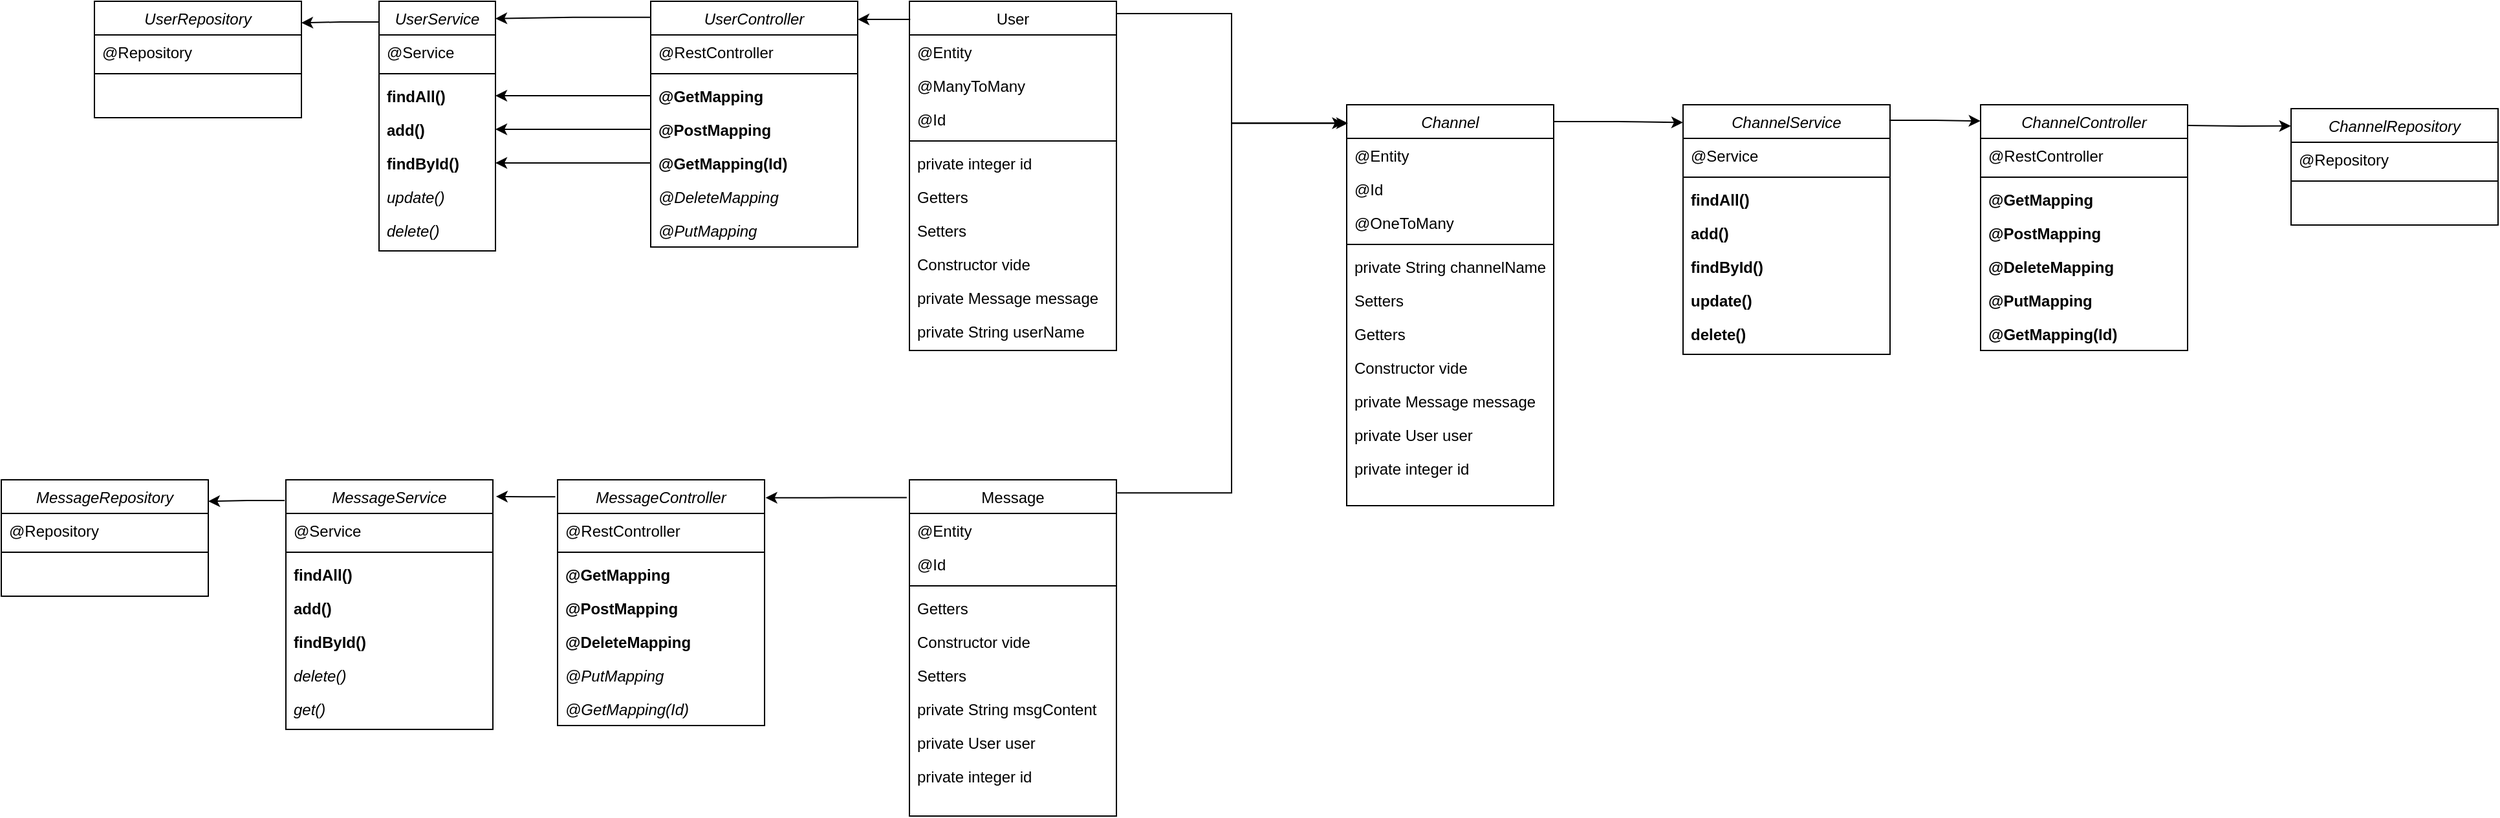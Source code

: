 <mxfile version="22.1.2" type="device">
  <diagram id="C5RBs43oDa-KdzZeNtuy" name="Page-1">
    <mxGraphModel dx="5164" dy="2035" grid="1" gridSize="10" guides="1" tooltips="1" connect="1" arrows="1" fold="1" page="1" pageScale="1" pageWidth="827" pageHeight="1169" math="0" shadow="0">
      <root>
        <mxCell id="WIyWlLk6GJQsqaUBKTNV-0" />
        <mxCell id="WIyWlLk6GJQsqaUBKTNV-1" parent="WIyWlLk6GJQsqaUBKTNV-0" />
        <mxCell id="haNBfF1kKhAeIM_IeHEa-41" value="ChannelRepository" style="swimlane;fontStyle=2;align=center;verticalAlign=top;childLayout=stackLayout;horizontal=1;startSize=26;horizontalStack=0;resizeParent=1;resizeLast=0;collapsible=1;marginBottom=0;rounded=0;shadow=0;strokeWidth=1;" vertex="1" parent="WIyWlLk6GJQsqaUBKTNV-1">
          <mxGeometry x="890" y="383" width="160" height="90" as="geometry">
            <mxRectangle x="230" y="140" width="160" height="26" as="alternateBounds" />
          </mxGeometry>
        </mxCell>
        <mxCell id="haNBfF1kKhAeIM_IeHEa-42" value="@Repository" style="text;align=left;verticalAlign=top;spacingLeft=4;spacingRight=4;overflow=hidden;rotatable=0;points=[[0,0.5],[1,0.5]];portConstraint=eastwest;" vertex="1" parent="haNBfF1kKhAeIM_IeHEa-41">
          <mxGeometry y="26" width="160" height="26" as="geometry" />
        </mxCell>
        <mxCell id="haNBfF1kKhAeIM_IeHEa-43" value="" style="line;html=1;strokeWidth=1;align=left;verticalAlign=middle;spacingTop=-1;spacingLeft=3;spacingRight=3;rotatable=0;labelPosition=right;points=[];portConstraint=eastwest;" vertex="1" parent="haNBfF1kKhAeIM_IeHEa-41">
          <mxGeometry y="52" width="160" height="8" as="geometry" />
        </mxCell>
        <mxCell id="haNBfF1kKhAeIM_IeHEa-44" value="Channel" style="swimlane;fontStyle=2;align=center;verticalAlign=top;childLayout=stackLayout;horizontal=1;startSize=26;horizontalStack=0;resizeParent=1;resizeLast=0;collapsible=1;marginBottom=0;rounded=0;shadow=0;strokeWidth=1;" vertex="1" parent="WIyWlLk6GJQsqaUBKTNV-1">
          <mxGeometry x="160" y="380" width="160" height="310" as="geometry">
            <mxRectangle x="230" y="140" width="160" height="26" as="alternateBounds" />
          </mxGeometry>
        </mxCell>
        <mxCell id="haNBfF1kKhAeIM_IeHEa-45" value="@Entity" style="text;align=left;verticalAlign=top;spacingLeft=4;spacingRight=4;overflow=hidden;rotatable=0;points=[[0,0.5],[1,0.5]];portConstraint=eastwest;" vertex="1" parent="haNBfF1kKhAeIM_IeHEa-44">
          <mxGeometry y="26" width="160" height="26" as="geometry" />
        </mxCell>
        <mxCell id="haNBfF1kKhAeIM_IeHEa-46" value="@Id" style="text;align=left;verticalAlign=top;spacingLeft=4;spacingRight=4;overflow=hidden;rotatable=0;points=[[0,0.5],[1,0.5]];portConstraint=eastwest;rounded=0;shadow=0;html=0;" vertex="1" parent="haNBfF1kKhAeIM_IeHEa-44">
          <mxGeometry y="52" width="160" height="26" as="geometry" />
        </mxCell>
        <mxCell id="haNBfF1kKhAeIM_IeHEa-47" value="@OneToMany" style="text;align=left;verticalAlign=top;spacingLeft=4;spacingRight=4;overflow=hidden;rotatable=0;points=[[0,0.5],[1,0.5]];portConstraint=eastwest;rounded=0;shadow=0;html=0;" vertex="1" parent="haNBfF1kKhAeIM_IeHEa-44">
          <mxGeometry y="78" width="160" height="26" as="geometry" />
        </mxCell>
        <mxCell id="haNBfF1kKhAeIM_IeHEa-48" value="" style="line;html=1;strokeWidth=1;align=left;verticalAlign=middle;spacingTop=-1;spacingLeft=3;spacingRight=3;rotatable=0;labelPosition=right;points=[];portConstraint=eastwest;" vertex="1" parent="haNBfF1kKhAeIM_IeHEa-44">
          <mxGeometry y="104" width="160" height="8" as="geometry" />
        </mxCell>
        <mxCell id="haNBfF1kKhAeIM_IeHEa-49" value="private String channelName" style="text;align=left;verticalAlign=top;spacingLeft=4;spacingRight=4;overflow=hidden;rotatable=0;points=[[0,0.5],[1,0.5]];portConstraint=eastwest;rounded=0;shadow=0;html=0;" vertex="1" parent="haNBfF1kKhAeIM_IeHEa-44">
          <mxGeometry y="112" width="160" height="26" as="geometry" />
        </mxCell>
        <mxCell id="haNBfF1kKhAeIM_IeHEa-50" value="Setters" style="text;align=left;verticalAlign=top;spacingLeft=4;spacingRight=4;overflow=hidden;rotatable=0;points=[[0,0.5],[1,0.5]];portConstraint=eastwest;rounded=0;shadow=0;html=0;" vertex="1" parent="haNBfF1kKhAeIM_IeHEa-44">
          <mxGeometry y="138" width="160" height="26" as="geometry" />
        </mxCell>
        <mxCell id="haNBfF1kKhAeIM_IeHEa-51" value="Getters" style="text;align=left;verticalAlign=top;spacingLeft=4;spacingRight=4;overflow=hidden;rotatable=0;points=[[0,0.5],[1,0.5]];portConstraint=eastwest;rounded=0;shadow=0;html=0;" vertex="1" parent="haNBfF1kKhAeIM_IeHEa-44">
          <mxGeometry y="164" width="160" height="26" as="geometry" />
        </mxCell>
        <mxCell id="haNBfF1kKhAeIM_IeHEa-52" value="Constructor vide" style="text;align=left;verticalAlign=top;spacingLeft=4;spacingRight=4;overflow=hidden;rotatable=0;points=[[0,0.5],[1,0.5]];portConstraint=eastwest;rounded=0;shadow=0;html=0;" vertex="1" parent="haNBfF1kKhAeIM_IeHEa-44">
          <mxGeometry y="190" width="160" height="26" as="geometry" />
        </mxCell>
        <mxCell id="haNBfF1kKhAeIM_IeHEa-53" value="private Message message" style="text;align=left;verticalAlign=top;spacingLeft=4;spacingRight=4;overflow=hidden;rotatable=0;points=[[0,0.5],[1,0.5]];portConstraint=eastwest;rounded=0;shadow=0;html=0;" vertex="1" parent="haNBfF1kKhAeIM_IeHEa-44">
          <mxGeometry y="216" width="160" height="26" as="geometry" />
        </mxCell>
        <mxCell id="haNBfF1kKhAeIM_IeHEa-54" value="private User user" style="text;align=left;verticalAlign=top;spacingLeft=4;spacingRight=4;overflow=hidden;rotatable=0;points=[[0,0.5],[1,0.5]];portConstraint=eastwest;rounded=0;shadow=0;html=0;" vertex="1" parent="haNBfF1kKhAeIM_IeHEa-44">
          <mxGeometry y="242" width="160" height="26" as="geometry" />
        </mxCell>
        <mxCell id="haNBfF1kKhAeIM_IeHEa-55" value="private integer id" style="text;align=left;verticalAlign=top;spacingLeft=4;spacingRight=4;overflow=hidden;rotatable=0;points=[[0,0.5],[1,0.5]];portConstraint=eastwest;rounded=0;shadow=0;html=0;" vertex="1" parent="haNBfF1kKhAeIM_IeHEa-44">
          <mxGeometry y="268" width="160" height="26" as="geometry" />
        </mxCell>
        <mxCell id="haNBfF1kKhAeIM_IeHEa-56" value="User" style="swimlane;fontStyle=0;align=center;verticalAlign=top;childLayout=stackLayout;horizontal=1;startSize=26;horizontalStack=0;resizeParent=1;resizeLast=0;collapsible=1;marginBottom=0;rounded=0;shadow=0;strokeWidth=1;" vertex="1" parent="WIyWlLk6GJQsqaUBKTNV-1">
          <mxGeometry x="-178" y="300" width="160" height="270" as="geometry">
            <mxRectangle x="130" y="380" width="160" height="26" as="alternateBounds" />
          </mxGeometry>
        </mxCell>
        <mxCell id="haNBfF1kKhAeIM_IeHEa-57" value="@Entity" style="text;align=left;verticalAlign=top;spacingLeft=4;spacingRight=4;overflow=hidden;rotatable=0;points=[[0,0.5],[1,0.5]];portConstraint=eastwest;" vertex="1" parent="haNBfF1kKhAeIM_IeHEa-56">
          <mxGeometry y="26" width="160" height="26" as="geometry" />
        </mxCell>
        <mxCell id="haNBfF1kKhAeIM_IeHEa-58" value="@ManyToMany" style="text;align=left;verticalAlign=top;spacingLeft=4;spacingRight=4;overflow=hidden;rotatable=0;points=[[0,0.5],[1,0.5]];portConstraint=eastwest;rounded=0;shadow=0;html=0;" vertex="1" parent="haNBfF1kKhAeIM_IeHEa-56">
          <mxGeometry y="52" width="160" height="26" as="geometry" />
        </mxCell>
        <mxCell id="haNBfF1kKhAeIM_IeHEa-59" value="@Id" style="text;align=left;verticalAlign=top;spacingLeft=4;spacingRight=4;overflow=hidden;rotatable=0;points=[[0,0.5],[1,0.5]];portConstraint=eastwest;rounded=0;shadow=0;html=0;" vertex="1" parent="haNBfF1kKhAeIM_IeHEa-56">
          <mxGeometry y="78" width="160" height="26" as="geometry" />
        </mxCell>
        <mxCell id="haNBfF1kKhAeIM_IeHEa-60" value="" style="line;html=1;strokeWidth=1;align=left;verticalAlign=middle;spacingTop=-1;spacingLeft=3;spacingRight=3;rotatable=0;labelPosition=right;points=[];portConstraint=eastwest;" vertex="1" parent="haNBfF1kKhAeIM_IeHEa-56">
          <mxGeometry y="104" width="160" height="8" as="geometry" />
        </mxCell>
        <mxCell id="haNBfF1kKhAeIM_IeHEa-61" value="private integer id" style="text;align=left;verticalAlign=top;spacingLeft=4;spacingRight=4;overflow=hidden;rotatable=0;points=[[0,0.5],[1,0.5]];portConstraint=eastwest;rounded=0;shadow=0;html=0;" vertex="1" parent="haNBfF1kKhAeIM_IeHEa-56">
          <mxGeometry y="112" width="160" height="26" as="geometry" />
        </mxCell>
        <mxCell id="haNBfF1kKhAeIM_IeHEa-62" value="Getters" style="text;align=left;verticalAlign=top;spacingLeft=4;spacingRight=4;overflow=hidden;rotatable=0;points=[[0,0.5],[1,0.5]];portConstraint=eastwest;rounded=0;shadow=0;html=0;" vertex="1" parent="haNBfF1kKhAeIM_IeHEa-56">
          <mxGeometry y="138" width="160" height="26" as="geometry" />
        </mxCell>
        <mxCell id="haNBfF1kKhAeIM_IeHEa-63" value="Setters" style="text;align=left;verticalAlign=top;spacingLeft=4;spacingRight=4;overflow=hidden;rotatable=0;points=[[0,0.5],[1,0.5]];portConstraint=eastwest;rounded=0;shadow=0;html=0;" vertex="1" parent="haNBfF1kKhAeIM_IeHEa-56">
          <mxGeometry y="164" width="160" height="26" as="geometry" />
        </mxCell>
        <mxCell id="haNBfF1kKhAeIM_IeHEa-64" value="Constructor vide" style="text;align=left;verticalAlign=top;spacingLeft=4;spacingRight=4;overflow=hidden;rotatable=0;points=[[0,0.5],[1,0.5]];portConstraint=eastwest;rounded=0;shadow=0;html=0;" vertex="1" parent="haNBfF1kKhAeIM_IeHEa-56">
          <mxGeometry y="190" width="160" height="26" as="geometry" />
        </mxCell>
        <mxCell id="haNBfF1kKhAeIM_IeHEa-65" value="private Message message" style="text;align=left;verticalAlign=top;spacingLeft=4;spacingRight=4;overflow=hidden;rotatable=0;points=[[0,0.5],[1,0.5]];portConstraint=eastwest;rounded=0;shadow=0;html=0;" vertex="1" parent="haNBfF1kKhAeIM_IeHEa-56">
          <mxGeometry y="216" width="160" height="26" as="geometry" />
        </mxCell>
        <mxCell id="haNBfF1kKhAeIM_IeHEa-66" value="private String userName" style="text;align=left;verticalAlign=top;spacingLeft=4;spacingRight=4;overflow=hidden;rotatable=0;points=[[0,0.5],[1,0.5]];portConstraint=eastwest;rounded=0;shadow=0;html=0;" vertex="1" parent="haNBfF1kKhAeIM_IeHEa-56">
          <mxGeometry y="242" width="160" height="26" as="geometry" />
        </mxCell>
        <mxCell id="haNBfF1kKhAeIM_IeHEa-67" value="Message" style="swimlane;fontStyle=0;align=center;verticalAlign=top;childLayout=stackLayout;horizontal=1;startSize=26;horizontalStack=0;resizeParent=1;resizeLast=0;collapsible=1;marginBottom=0;rounded=0;shadow=0;strokeWidth=1;" vertex="1" parent="WIyWlLk6GJQsqaUBKTNV-1">
          <mxGeometry x="-178" y="670" width="160" height="260" as="geometry">
            <mxRectangle x="340" y="380" width="170" height="26" as="alternateBounds" />
          </mxGeometry>
        </mxCell>
        <mxCell id="haNBfF1kKhAeIM_IeHEa-68" value="@Entity" style="text;align=left;verticalAlign=top;spacingLeft=4;spacingRight=4;overflow=hidden;rotatable=0;points=[[0,0.5],[1,0.5]];portConstraint=eastwest;" vertex="1" parent="haNBfF1kKhAeIM_IeHEa-67">
          <mxGeometry y="26" width="160" height="26" as="geometry" />
        </mxCell>
        <mxCell id="haNBfF1kKhAeIM_IeHEa-69" value="@Id" style="text;align=left;verticalAlign=top;spacingLeft=4;spacingRight=4;overflow=hidden;rotatable=0;points=[[0,0.5],[1,0.5]];portConstraint=eastwest;rounded=0;shadow=0;html=0;" vertex="1" parent="haNBfF1kKhAeIM_IeHEa-67">
          <mxGeometry y="52" width="160" height="26" as="geometry" />
        </mxCell>
        <mxCell id="haNBfF1kKhAeIM_IeHEa-70" value="" style="line;html=1;strokeWidth=1;align=left;verticalAlign=middle;spacingTop=-1;spacingLeft=3;spacingRight=3;rotatable=0;labelPosition=right;points=[];portConstraint=eastwest;" vertex="1" parent="haNBfF1kKhAeIM_IeHEa-67">
          <mxGeometry y="78" width="160" height="8" as="geometry" />
        </mxCell>
        <mxCell id="haNBfF1kKhAeIM_IeHEa-71" value="Getters" style="text;align=left;verticalAlign=top;spacingLeft=4;spacingRight=4;overflow=hidden;rotatable=0;points=[[0,0.5],[1,0.5]];portConstraint=eastwest;rounded=0;shadow=0;html=0;" vertex="1" parent="haNBfF1kKhAeIM_IeHEa-67">
          <mxGeometry y="86" width="160" height="26" as="geometry" />
        </mxCell>
        <mxCell id="haNBfF1kKhAeIM_IeHEa-72" value="Constructor vide" style="text;align=left;verticalAlign=top;spacingLeft=4;spacingRight=4;overflow=hidden;rotatable=0;points=[[0,0.5],[1,0.5]];portConstraint=eastwest;rounded=0;shadow=0;html=0;" vertex="1" parent="haNBfF1kKhAeIM_IeHEa-67">
          <mxGeometry y="112" width="160" height="26" as="geometry" />
        </mxCell>
        <mxCell id="haNBfF1kKhAeIM_IeHEa-73" value="Setters" style="text;align=left;verticalAlign=top;spacingLeft=4;spacingRight=4;overflow=hidden;rotatable=0;points=[[0,0.5],[1,0.5]];portConstraint=eastwest;rounded=0;shadow=0;html=0;" vertex="1" parent="haNBfF1kKhAeIM_IeHEa-67">
          <mxGeometry y="138" width="160" height="26" as="geometry" />
        </mxCell>
        <mxCell id="haNBfF1kKhAeIM_IeHEa-74" value="private String msgContent" style="text;align=left;verticalAlign=top;spacingLeft=4;spacingRight=4;overflow=hidden;rotatable=0;points=[[0,0.5],[1,0.5]];portConstraint=eastwest;rounded=0;shadow=0;html=0;" vertex="1" parent="haNBfF1kKhAeIM_IeHEa-67">
          <mxGeometry y="164" width="160" height="26" as="geometry" />
        </mxCell>
        <mxCell id="haNBfF1kKhAeIM_IeHEa-75" value="private User user" style="text;align=left;verticalAlign=top;spacingLeft=4;spacingRight=4;overflow=hidden;rotatable=0;points=[[0,0.5],[1,0.5]];portConstraint=eastwest;rounded=0;shadow=0;html=0;" vertex="1" parent="haNBfF1kKhAeIM_IeHEa-67">
          <mxGeometry y="190" width="160" height="26" as="geometry" />
        </mxCell>
        <mxCell id="haNBfF1kKhAeIM_IeHEa-76" value="private integer id" style="text;align=left;verticalAlign=top;spacingLeft=4;spacingRight=4;overflow=hidden;rotatable=0;points=[[0,0.5],[1,0.5]];portConstraint=eastwest;rounded=0;shadow=0;html=0;" vertex="1" parent="haNBfF1kKhAeIM_IeHEa-67">
          <mxGeometry y="216" width="160" height="26" as="geometry" />
        </mxCell>
        <mxCell id="haNBfF1kKhAeIM_IeHEa-77" value="ChannelService" style="swimlane;fontStyle=2;align=center;verticalAlign=top;childLayout=stackLayout;horizontal=1;startSize=26;horizontalStack=0;resizeParent=1;resizeLast=0;collapsible=1;marginBottom=0;rounded=0;shadow=0;strokeWidth=1;" vertex="1" parent="WIyWlLk6GJQsqaUBKTNV-1">
          <mxGeometry x="420" y="380" width="160" height="193" as="geometry">
            <mxRectangle x="230" y="140" width="160" height="26" as="alternateBounds" />
          </mxGeometry>
        </mxCell>
        <mxCell id="haNBfF1kKhAeIM_IeHEa-78" value="@Service" style="text;align=left;verticalAlign=top;spacingLeft=4;spacingRight=4;overflow=hidden;rotatable=0;points=[[0,0.5],[1,0.5]];portConstraint=eastwest;" vertex="1" parent="haNBfF1kKhAeIM_IeHEa-77">
          <mxGeometry y="26" width="160" height="26" as="geometry" />
        </mxCell>
        <mxCell id="haNBfF1kKhAeIM_IeHEa-79" value="" style="line;html=1;strokeWidth=1;align=left;verticalAlign=middle;spacingTop=-1;spacingLeft=3;spacingRight=3;rotatable=0;labelPosition=right;points=[];portConstraint=eastwest;" vertex="1" parent="haNBfF1kKhAeIM_IeHEa-77">
          <mxGeometry y="52" width="160" height="8" as="geometry" />
        </mxCell>
        <mxCell id="haNBfF1kKhAeIM_IeHEa-80" value="findAll()" style="text;align=left;verticalAlign=top;spacingLeft=4;spacingRight=4;overflow=hidden;rotatable=0;points=[[0,0.5],[1,0.5]];portConstraint=eastwest;fontStyle=1" vertex="1" parent="haNBfF1kKhAeIM_IeHEa-77">
          <mxGeometry y="60" width="160" height="26" as="geometry" />
        </mxCell>
        <mxCell id="haNBfF1kKhAeIM_IeHEa-81" value="add()" style="text;align=left;verticalAlign=top;spacingLeft=4;spacingRight=4;overflow=hidden;rotatable=0;points=[[0,0.5],[1,0.5]];portConstraint=eastwest;fontStyle=1" vertex="1" parent="haNBfF1kKhAeIM_IeHEa-77">
          <mxGeometry y="86" width="160" height="26" as="geometry" />
        </mxCell>
        <mxCell id="haNBfF1kKhAeIM_IeHEa-82" value="findById()" style="text;align=left;verticalAlign=top;spacingLeft=4;spacingRight=4;overflow=hidden;rotatable=0;points=[[0,0.5],[1,0.5]];portConstraint=eastwest;fontStyle=1" vertex="1" parent="haNBfF1kKhAeIM_IeHEa-77">
          <mxGeometry y="112" width="160" height="26" as="geometry" />
        </mxCell>
        <mxCell id="haNBfF1kKhAeIM_IeHEa-83" value="update()" style="text;align=left;verticalAlign=top;spacingLeft=4;spacingRight=4;overflow=hidden;rotatable=0;points=[[0,0.5],[1,0.5]];portConstraint=eastwest;fontStyle=1" vertex="1" parent="haNBfF1kKhAeIM_IeHEa-77">
          <mxGeometry y="138" width="160" height="26" as="geometry" />
        </mxCell>
        <mxCell id="haNBfF1kKhAeIM_IeHEa-84" value="delete()" style="text;align=left;verticalAlign=top;spacingLeft=4;spacingRight=4;overflow=hidden;rotatable=0;points=[[0,0.5],[1,0.5]];portConstraint=eastwest;fontStyle=1" vertex="1" parent="haNBfF1kKhAeIM_IeHEa-77">
          <mxGeometry y="164" width="160" height="26" as="geometry" />
        </mxCell>
        <mxCell id="haNBfF1kKhAeIM_IeHEa-85" value="ChannelController" style="swimlane;fontStyle=2;align=center;verticalAlign=top;childLayout=stackLayout;horizontal=1;startSize=26;horizontalStack=0;resizeParent=1;resizeLast=0;collapsible=1;marginBottom=0;rounded=0;shadow=0;strokeWidth=1;" vertex="1" parent="WIyWlLk6GJQsqaUBKTNV-1">
          <mxGeometry x="650" y="380" width="160" height="190" as="geometry">
            <mxRectangle x="230" y="140" width="160" height="26" as="alternateBounds" />
          </mxGeometry>
        </mxCell>
        <mxCell id="haNBfF1kKhAeIM_IeHEa-86" value="@RestController" style="text;align=left;verticalAlign=top;spacingLeft=4;spacingRight=4;overflow=hidden;rotatable=0;points=[[0,0.5],[1,0.5]];portConstraint=eastwest;" vertex="1" parent="haNBfF1kKhAeIM_IeHEa-85">
          <mxGeometry y="26" width="160" height="26" as="geometry" />
        </mxCell>
        <mxCell id="haNBfF1kKhAeIM_IeHEa-87" value="" style="line;html=1;strokeWidth=1;align=left;verticalAlign=middle;spacingTop=-1;spacingLeft=3;spacingRight=3;rotatable=0;labelPosition=right;points=[];portConstraint=eastwest;" vertex="1" parent="haNBfF1kKhAeIM_IeHEa-85">
          <mxGeometry y="52" width="160" height="8" as="geometry" />
        </mxCell>
        <mxCell id="haNBfF1kKhAeIM_IeHEa-88" value="@GetMapping" style="text;align=left;verticalAlign=top;spacingLeft=4;spacingRight=4;overflow=hidden;rotatable=0;points=[[0,0.5],[1,0.5]];portConstraint=eastwest;fontStyle=1" vertex="1" parent="haNBfF1kKhAeIM_IeHEa-85">
          <mxGeometry y="60" width="160" height="26" as="geometry" />
        </mxCell>
        <mxCell id="haNBfF1kKhAeIM_IeHEa-89" value="@PostMapping" style="text;align=left;verticalAlign=top;spacingLeft=4;spacingRight=4;overflow=hidden;rotatable=0;points=[[0,0.5],[1,0.5]];portConstraint=eastwest;fontStyle=1" vertex="1" parent="haNBfF1kKhAeIM_IeHEa-85">
          <mxGeometry y="86" width="160" height="26" as="geometry" />
        </mxCell>
        <mxCell id="haNBfF1kKhAeIM_IeHEa-90" value="@DeleteMapping" style="text;align=left;verticalAlign=top;spacingLeft=4;spacingRight=4;overflow=hidden;rotatable=0;points=[[0,0.5],[1,0.5]];portConstraint=eastwest;fontStyle=1" vertex="1" parent="haNBfF1kKhAeIM_IeHEa-85">
          <mxGeometry y="112" width="160" height="26" as="geometry" />
        </mxCell>
        <mxCell id="haNBfF1kKhAeIM_IeHEa-91" value="@PutMapping" style="text;align=left;verticalAlign=top;spacingLeft=4;spacingRight=4;overflow=hidden;rotatable=0;points=[[0,0.5],[1,0.5]];portConstraint=eastwest;fontStyle=1" vertex="1" parent="haNBfF1kKhAeIM_IeHEa-85">
          <mxGeometry y="138" width="160" height="26" as="geometry" />
        </mxCell>
        <mxCell id="haNBfF1kKhAeIM_IeHEa-92" value="@GetMapping(Id)" style="text;align=left;verticalAlign=top;spacingLeft=4;spacingRight=4;overflow=hidden;rotatable=0;points=[[0,0.5],[1,0.5]];portConstraint=eastwest;fontStyle=1" vertex="1" parent="haNBfF1kKhAeIM_IeHEa-85">
          <mxGeometry y="164" width="160" height="26" as="geometry" />
        </mxCell>
        <mxCell id="haNBfF1kKhAeIM_IeHEa-93" style="edgeStyle=orthogonalEdgeStyle;rounded=0;orthogonalLoop=1;jettySize=auto;html=1;exitX=1.001;exitY=0.035;exitDx=0;exitDy=0;entryX=0.006;entryY=0.046;entryDx=0;entryDy=0;entryPerimeter=0;exitPerimeter=0;" edge="1" parent="WIyWlLk6GJQsqaUBKTNV-1" source="haNBfF1kKhAeIM_IeHEa-56" target="haNBfF1kKhAeIM_IeHEa-44">
          <mxGeometry relative="1" as="geometry" />
        </mxCell>
        <mxCell id="haNBfF1kKhAeIM_IeHEa-94" style="edgeStyle=orthogonalEdgeStyle;rounded=0;orthogonalLoop=1;jettySize=auto;html=1;exitX=1.004;exitY=0.039;exitDx=0;exitDy=0;entryX=-0.014;entryY=0.046;entryDx=0;entryDy=0;entryPerimeter=0;exitPerimeter=0;" edge="1" parent="WIyWlLk6GJQsqaUBKTNV-1" source="haNBfF1kKhAeIM_IeHEa-67" target="haNBfF1kKhAeIM_IeHEa-44">
          <mxGeometry relative="1" as="geometry" />
        </mxCell>
        <mxCell id="haNBfF1kKhAeIM_IeHEa-95" style="edgeStyle=orthogonalEdgeStyle;rounded=0;orthogonalLoop=1;jettySize=auto;html=1;exitX=0.997;exitY=0.042;exitDx=0;exitDy=0;entryX=0;entryY=0.071;entryDx=0;entryDy=0;entryPerimeter=0;exitPerimeter=0;" edge="1" parent="WIyWlLk6GJQsqaUBKTNV-1" source="haNBfF1kKhAeIM_IeHEa-44" target="haNBfF1kKhAeIM_IeHEa-77">
          <mxGeometry relative="1" as="geometry" />
        </mxCell>
        <mxCell id="haNBfF1kKhAeIM_IeHEa-96" style="edgeStyle=orthogonalEdgeStyle;rounded=0;orthogonalLoop=1;jettySize=auto;html=1;exitX=0.996;exitY=0.062;exitDx=0;exitDy=0;entryX=-0.001;entryY=0.066;entryDx=0;entryDy=0;entryPerimeter=0;exitPerimeter=0;" edge="1" parent="WIyWlLk6GJQsqaUBKTNV-1" source="haNBfF1kKhAeIM_IeHEa-77" target="haNBfF1kKhAeIM_IeHEa-85">
          <mxGeometry relative="1" as="geometry" />
        </mxCell>
        <mxCell id="haNBfF1kKhAeIM_IeHEa-97" style="edgeStyle=orthogonalEdgeStyle;rounded=0;orthogonalLoop=1;jettySize=auto;html=1;entryX=-0.001;entryY=0.149;entryDx=0;entryDy=0;entryPerimeter=0;" edge="1" parent="WIyWlLk6GJQsqaUBKTNV-1" target="haNBfF1kKhAeIM_IeHEa-41">
          <mxGeometry relative="1" as="geometry">
            <mxPoint x="810" y="396" as="sourcePoint" />
          </mxGeometry>
        </mxCell>
        <mxCell id="haNBfF1kKhAeIM_IeHEa-98" value="UserRepository" style="swimlane;fontStyle=2;align=center;verticalAlign=top;childLayout=stackLayout;horizontal=1;startSize=26;horizontalStack=0;resizeParent=1;resizeLast=0;collapsible=1;marginBottom=0;rounded=0;shadow=0;strokeWidth=1;" vertex="1" parent="WIyWlLk6GJQsqaUBKTNV-1">
          <mxGeometry x="-808" y="300" width="160" height="90" as="geometry">
            <mxRectangle x="230" y="140" width="160" height="26" as="alternateBounds" />
          </mxGeometry>
        </mxCell>
        <mxCell id="haNBfF1kKhAeIM_IeHEa-99" value="@Repository" style="text;align=left;verticalAlign=top;spacingLeft=4;spacingRight=4;overflow=hidden;rotatable=0;points=[[0,0.5],[1,0.5]];portConstraint=eastwest;" vertex="1" parent="haNBfF1kKhAeIM_IeHEa-98">
          <mxGeometry y="26" width="160" height="26" as="geometry" />
        </mxCell>
        <mxCell id="haNBfF1kKhAeIM_IeHEa-100" value="" style="line;html=1;strokeWidth=1;align=left;verticalAlign=middle;spacingTop=-1;spacingLeft=3;spacingRight=3;rotatable=0;labelPosition=right;points=[];portConstraint=eastwest;" vertex="1" parent="haNBfF1kKhAeIM_IeHEa-98">
          <mxGeometry y="52" width="160" height="8" as="geometry" />
        </mxCell>
        <mxCell id="haNBfF1kKhAeIM_IeHEa-101" style="edgeStyle=orthogonalEdgeStyle;rounded=0;orthogonalLoop=1;jettySize=auto;html=1;exitX=-0.006;exitY=0.083;exitDx=0;exitDy=0;exitPerimeter=0;entryX=1;entryY=0.185;entryDx=0;entryDy=0;entryPerimeter=0;" edge="1" parent="WIyWlLk6GJQsqaUBKTNV-1" source="haNBfF1kKhAeIM_IeHEa-110" target="haNBfF1kKhAeIM_IeHEa-98">
          <mxGeometry relative="1" as="geometry">
            <mxPoint x="-748" y="300" as="sourcePoint" />
          </mxGeometry>
        </mxCell>
        <mxCell id="haNBfF1kKhAeIM_IeHEa-102" value="UserController" style="swimlane;fontStyle=2;align=center;verticalAlign=top;childLayout=stackLayout;horizontal=1;startSize=26;horizontalStack=0;resizeParent=1;resizeLast=0;collapsible=1;marginBottom=0;rounded=0;shadow=0;strokeWidth=1;" vertex="1" parent="WIyWlLk6GJQsqaUBKTNV-1">
          <mxGeometry x="-378" y="300" width="160" height="190" as="geometry">
            <mxRectangle x="230" y="140" width="160" height="26" as="alternateBounds" />
          </mxGeometry>
        </mxCell>
        <mxCell id="haNBfF1kKhAeIM_IeHEa-103" value="@RestController" style="text;align=left;verticalAlign=top;spacingLeft=4;spacingRight=4;overflow=hidden;rotatable=0;points=[[0,0.5],[1,0.5]];portConstraint=eastwest;" vertex="1" parent="haNBfF1kKhAeIM_IeHEa-102">
          <mxGeometry y="26" width="160" height="26" as="geometry" />
        </mxCell>
        <mxCell id="haNBfF1kKhAeIM_IeHEa-104" value="" style="line;html=1;strokeWidth=1;align=left;verticalAlign=middle;spacingTop=-1;spacingLeft=3;spacingRight=3;rotatable=0;labelPosition=right;points=[];portConstraint=eastwest;" vertex="1" parent="haNBfF1kKhAeIM_IeHEa-102">
          <mxGeometry y="52" width="160" height="8" as="geometry" />
        </mxCell>
        <mxCell id="haNBfF1kKhAeIM_IeHEa-105" value="@GetMapping" style="text;align=left;verticalAlign=top;spacingLeft=4;spacingRight=4;overflow=hidden;rotatable=0;points=[[0,0.5],[1,0.5]];portConstraint=eastwest;fontStyle=1" vertex="1" parent="haNBfF1kKhAeIM_IeHEa-102">
          <mxGeometry y="60" width="160" height="26" as="geometry" />
        </mxCell>
        <mxCell id="haNBfF1kKhAeIM_IeHEa-106" value="@PostMapping" style="text;align=left;verticalAlign=top;spacingLeft=4;spacingRight=4;overflow=hidden;rotatable=0;points=[[0,0.5],[1,0.5]];portConstraint=eastwest;fontStyle=1" vertex="1" parent="haNBfF1kKhAeIM_IeHEa-102">
          <mxGeometry y="86" width="160" height="26" as="geometry" />
        </mxCell>
        <mxCell id="haNBfF1kKhAeIM_IeHEa-107" value="@GetMapping(Id)" style="text;align=left;verticalAlign=top;spacingLeft=4;spacingRight=4;overflow=hidden;rotatable=0;points=[[0,0.5],[1,0.5]];portConstraint=eastwest;fontStyle=1" vertex="1" parent="haNBfF1kKhAeIM_IeHEa-102">
          <mxGeometry y="112" width="160" height="26" as="geometry" />
        </mxCell>
        <mxCell id="haNBfF1kKhAeIM_IeHEa-108" value="@DeleteMapping" style="text;align=left;verticalAlign=top;spacingLeft=4;spacingRight=4;overflow=hidden;rotatable=0;points=[[0,0.5],[1,0.5]];portConstraint=eastwest;fontStyle=2" vertex="1" parent="haNBfF1kKhAeIM_IeHEa-102">
          <mxGeometry y="138" width="160" height="26" as="geometry" />
        </mxCell>
        <mxCell id="haNBfF1kKhAeIM_IeHEa-109" value="@PutMapping" style="text;align=left;verticalAlign=top;spacingLeft=4;spacingRight=4;overflow=hidden;rotatable=0;points=[[0,0.5],[1,0.5]];portConstraint=eastwest;fontStyle=2" vertex="1" parent="haNBfF1kKhAeIM_IeHEa-102">
          <mxGeometry y="164" width="160" height="26" as="geometry" />
        </mxCell>
        <mxCell id="haNBfF1kKhAeIM_IeHEa-110" value="UserService" style="swimlane;fontStyle=2;align=center;verticalAlign=top;childLayout=stackLayout;horizontal=1;startSize=26;horizontalStack=0;resizeParent=1;resizeLast=0;collapsible=1;marginBottom=0;rounded=0;shadow=0;strokeWidth=1;" vertex="1" parent="WIyWlLk6GJQsqaUBKTNV-1">
          <mxGeometry x="-588" y="300" width="90" height="193" as="geometry">
            <mxRectangle x="230" y="140" width="160" height="26" as="alternateBounds" />
          </mxGeometry>
        </mxCell>
        <mxCell id="haNBfF1kKhAeIM_IeHEa-111" value="@Service" style="text;align=left;verticalAlign=top;spacingLeft=4;spacingRight=4;overflow=hidden;rotatable=0;points=[[0,0.5],[1,0.5]];portConstraint=eastwest;" vertex="1" parent="haNBfF1kKhAeIM_IeHEa-110">
          <mxGeometry y="26" width="90" height="26" as="geometry" />
        </mxCell>
        <mxCell id="haNBfF1kKhAeIM_IeHEa-112" value="" style="line;html=1;strokeWidth=1;align=left;verticalAlign=middle;spacingTop=-1;spacingLeft=3;spacingRight=3;rotatable=0;labelPosition=right;points=[];portConstraint=eastwest;" vertex="1" parent="haNBfF1kKhAeIM_IeHEa-110">
          <mxGeometry y="52" width="90" height="8" as="geometry" />
        </mxCell>
        <mxCell id="haNBfF1kKhAeIM_IeHEa-113" value="findAll()" style="text;align=left;verticalAlign=top;spacingLeft=4;spacingRight=4;overflow=hidden;rotatable=0;points=[[0,0.5],[1,0.5]];portConstraint=eastwest;fontStyle=1" vertex="1" parent="haNBfF1kKhAeIM_IeHEa-110">
          <mxGeometry y="60" width="90" height="26" as="geometry" />
        </mxCell>
        <mxCell id="haNBfF1kKhAeIM_IeHEa-114" value="add()" style="text;align=left;verticalAlign=top;spacingLeft=4;spacingRight=4;overflow=hidden;rotatable=0;points=[[0,0.5],[1,0.5]];portConstraint=eastwest;fontStyle=1" vertex="1" parent="haNBfF1kKhAeIM_IeHEa-110">
          <mxGeometry y="86" width="90" height="26" as="geometry" />
        </mxCell>
        <mxCell id="haNBfF1kKhAeIM_IeHEa-115" value="findById()" style="text;align=left;verticalAlign=top;spacingLeft=4;spacingRight=4;overflow=hidden;rotatable=0;points=[[0,0.5],[1,0.5]];portConstraint=eastwest;fontStyle=1" vertex="1" parent="haNBfF1kKhAeIM_IeHEa-110">
          <mxGeometry y="112" width="90" height="26" as="geometry" />
        </mxCell>
        <mxCell id="haNBfF1kKhAeIM_IeHEa-116" value="update()" style="text;align=left;verticalAlign=top;spacingLeft=4;spacingRight=4;overflow=hidden;rotatable=0;points=[[0,0.5],[1,0.5]];portConstraint=eastwest;fontStyle=2" vertex="1" parent="haNBfF1kKhAeIM_IeHEa-110">
          <mxGeometry y="138" width="90" height="26" as="geometry" />
        </mxCell>
        <mxCell id="haNBfF1kKhAeIM_IeHEa-117" value="delete()" style="text;align=left;verticalAlign=top;spacingLeft=4;spacingRight=4;overflow=hidden;rotatable=0;points=[[0,0.5],[1,0.5]];portConstraint=eastwest;fontStyle=2" vertex="1" parent="haNBfF1kKhAeIM_IeHEa-110">
          <mxGeometry y="164" width="90" height="26" as="geometry" />
        </mxCell>
        <mxCell id="haNBfF1kKhAeIM_IeHEa-118" value="MessageRepository" style="swimlane;fontStyle=2;align=center;verticalAlign=top;childLayout=stackLayout;horizontal=1;startSize=26;horizontalStack=0;resizeParent=1;resizeLast=0;collapsible=1;marginBottom=0;rounded=0;shadow=0;strokeWidth=1;" vertex="1" parent="WIyWlLk6GJQsqaUBKTNV-1">
          <mxGeometry x="-880" y="670" width="160" height="90" as="geometry">
            <mxRectangle x="230" y="140" width="160" height="26" as="alternateBounds" />
          </mxGeometry>
        </mxCell>
        <mxCell id="haNBfF1kKhAeIM_IeHEa-119" value="@Repository" style="text;align=left;verticalAlign=top;spacingLeft=4;spacingRight=4;overflow=hidden;rotatable=0;points=[[0,0.5],[1,0.5]];portConstraint=eastwest;" vertex="1" parent="haNBfF1kKhAeIM_IeHEa-118">
          <mxGeometry y="26" width="160" height="26" as="geometry" />
        </mxCell>
        <mxCell id="haNBfF1kKhAeIM_IeHEa-120" value="" style="line;html=1;strokeWidth=1;align=left;verticalAlign=middle;spacingTop=-1;spacingLeft=3;spacingRight=3;rotatable=0;labelPosition=right;points=[];portConstraint=eastwest;" vertex="1" parent="haNBfF1kKhAeIM_IeHEa-118">
          <mxGeometry y="52" width="160" height="8" as="geometry" />
        </mxCell>
        <mxCell id="haNBfF1kKhAeIM_IeHEa-121" style="edgeStyle=orthogonalEdgeStyle;rounded=0;orthogonalLoop=1;jettySize=auto;html=1;exitX=-0.006;exitY=0.083;exitDx=0;exitDy=0;exitPerimeter=0;entryX=1;entryY=0.185;entryDx=0;entryDy=0;entryPerimeter=0;" edge="1" parent="WIyWlLk6GJQsqaUBKTNV-1" source="haNBfF1kKhAeIM_IeHEa-130" target="haNBfF1kKhAeIM_IeHEa-118">
          <mxGeometry relative="1" as="geometry">
            <mxPoint x="-820" y="670" as="sourcePoint" />
          </mxGeometry>
        </mxCell>
        <mxCell id="haNBfF1kKhAeIM_IeHEa-122" value="MessageController" style="swimlane;fontStyle=2;align=center;verticalAlign=top;childLayout=stackLayout;horizontal=1;startSize=26;horizontalStack=0;resizeParent=1;resizeLast=0;collapsible=1;marginBottom=0;rounded=0;shadow=0;strokeWidth=1;" vertex="1" parent="WIyWlLk6GJQsqaUBKTNV-1">
          <mxGeometry x="-450" y="670" width="160" height="190" as="geometry">
            <mxRectangle x="230" y="140" width="160" height="26" as="alternateBounds" />
          </mxGeometry>
        </mxCell>
        <mxCell id="haNBfF1kKhAeIM_IeHEa-123" value="@RestController" style="text;align=left;verticalAlign=top;spacingLeft=4;spacingRight=4;overflow=hidden;rotatable=0;points=[[0,0.5],[1,0.5]];portConstraint=eastwest;" vertex="1" parent="haNBfF1kKhAeIM_IeHEa-122">
          <mxGeometry y="26" width="160" height="26" as="geometry" />
        </mxCell>
        <mxCell id="haNBfF1kKhAeIM_IeHEa-124" value="" style="line;html=1;strokeWidth=1;align=left;verticalAlign=middle;spacingTop=-1;spacingLeft=3;spacingRight=3;rotatable=0;labelPosition=right;points=[];portConstraint=eastwest;" vertex="1" parent="haNBfF1kKhAeIM_IeHEa-122">
          <mxGeometry y="52" width="160" height="8" as="geometry" />
        </mxCell>
        <mxCell id="haNBfF1kKhAeIM_IeHEa-125" value="@GetMapping" style="text;align=left;verticalAlign=top;spacingLeft=4;spacingRight=4;overflow=hidden;rotatable=0;points=[[0,0.5],[1,0.5]];portConstraint=eastwest;fontStyle=1" vertex="1" parent="haNBfF1kKhAeIM_IeHEa-122">
          <mxGeometry y="60" width="160" height="26" as="geometry" />
        </mxCell>
        <mxCell id="haNBfF1kKhAeIM_IeHEa-126" value="@PostMapping" style="text;align=left;verticalAlign=top;spacingLeft=4;spacingRight=4;overflow=hidden;rotatable=0;points=[[0,0.5],[1,0.5]];portConstraint=eastwest;fontStyle=1" vertex="1" parent="haNBfF1kKhAeIM_IeHEa-122">
          <mxGeometry y="86" width="160" height="26" as="geometry" />
        </mxCell>
        <mxCell id="haNBfF1kKhAeIM_IeHEa-127" value="@DeleteMapping" style="text;align=left;verticalAlign=top;spacingLeft=4;spacingRight=4;overflow=hidden;rotatable=0;points=[[0,0.5],[1,0.5]];portConstraint=eastwest;fontStyle=1" vertex="1" parent="haNBfF1kKhAeIM_IeHEa-122">
          <mxGeometry y="112" width="160" height="26" as="geometry" />
        </mxCell>
        <mxCell id="haNBfF1kKhAeIM_IeHEa-128" value="@PutMapping" style="text;align=left;verticalAlign=top;spacingLeft=4;spacingRight=4;overflow=hidden;rotatable=0;points=[[0,0.5],[1,0.5]];portConstraint=eastwest;fontStyle=2" vertex="1" parent="haNBfF1kKhAeIM_IeHEa-122">
          <mxGeometry y="138" width="160" height="26" as="geometry" />
        </mxCell>
        <mxCell id="haNBfF1kKhAeIM_IeHEa-129" value="@GetMapping(Id)" style="text;align=left;verticalAlign=top;spacingLeft=4;spacingRight=4;overflow=hidden;rotatable=0;points=[[0,0.5],[1,0.5]];portConstraint=eastwest;fontStyle=2" vertex="1" parent="haNBfF1kKhAeIM_IeHEa-122">
          <mxGeometry y="164" width="160" height="26" as="geometry" />
        </mxCell>
        <mxCell id="haNBfF1kKhAeIM_IeHEa-130" value="MessageService" style="swimlane;fontStyle=2;align=center;verticalAlign=top;childLayout=stackLayout;horizontal=1;startSize=26;horizontalStack=0;resizeParent=1;resizeLast=0;collapsible=1;marginBottom=0;rounded=0;shadow=0;strokeWidth=1;" vertex="1" parent="WIyWlLk6GJQsqaUBKTNV-1">
          <mxGeometry x="-660" y="670" width="160" height="193" as="geometry">
            <mxRectangle x="230" y="140" width="160" height="26" as="alternateBounds" />
          </mxGeometry>
        </mxCell>
        <mxCell id="haNBfF1kKhAeIM_IeHEa-131" value="@Service" style="text;align=left;verticalAlign=top;spacingLeft=4;spacingRight=4;overflow=hidden;rotatable=0;points=[[0,0.5],[1,0.5]];portConstraint=eastwest;" vertex="1" parent="haNBfF1kKhAeIM_IeHEa-130">
          <mxGeometry y="26" width="160" height="26" as="geometry" />
        </mxCell>
        <mxCell id="haNBfF1kKhAeIM_IeHEa-132" value="" style="line;html=1;strokeWidth=1;align=left;verticalAlign=middle;spacingTop=-1;spacingLeft=3;spacingRight=3;rotatable=0;labelPosition=right;points=[];portConstraint=eastwest;" vertex="1" parent="haNBfF1kKhAeIM_IeHEa-130">
          <mxGeometry y="52" width="160" height="8" as="geometry" />
        </mxCell>
        <mxCell id="haNBfF1kKhAeIM_IeHEa-133" value="findAll()" style="text;align=left;verticalAlign=top;spacingLeft=4;spacingRight=4;overflow=hidden;rotatable=0;points=[[0,0.5],[1,0.5]];portConstraint=eastwest;fontStyle=1" vertex="1" parent="haNBfF1kKhAeIM_IeHEa-130">
          <mxGeometry y="60" width="160" height="26" as="geometry" />
        </mxCell>
        <mxCell id="haNBfF1kKhAeIM_IeHEa-134" value="add()" style="text;align=left;verticalAlign=top;spacingLeft=4;spacingRight=4;overflow=hidden;rotatable=0;points=[[0,0.5],[1,0.5]];portConstraint=eastwest;fontStyle=1" vertex="1" parent="haNBfF1kKhAeIM_IeHEa-130">
          <mxGeometry y="86" width="160" height="26" as="geometry" />
        </mxCell>
        <mxCell id="haNBfF1kKhAeIM_IeHEa-135" value="findById()" style="text;align=left;verticalAlign=top;spacingLeft=4;spacingRight=4;overflow=hidden;rotatable=0;points=[[0,0.5],[1,0.5]];portConstraint=eastwest;fontStyle=1" vertex="1" parent="haNBfF1kKhAeIM_IeHEa-130">
          <mxGeometry y="112" width="160" height="26" as="geometry" />
        </mxCell>
        <mxCell id="haNBfF1kKhAeIM_IeHEa-136" value="delete()" style="text;align=left;verticalAlign=top;spacingLeft=4;spacingRight=4;overflow=hidden;rotatable=0;points=[[0,0.5],[1,0.5]];portConstraint=eastwest;fontStyle=2" vertex="1" parent="haNBfF1kKhAeIM_IeHEa-130">
          <mxGeometry y="138" width="160" height="26" as="geometry" />
        </mxCell>
        <mxCell id="haNBfF1kKhAeIM_IeHEa-137" value="get()" style="text;align=left;verticalAlign=top;spacingLeft=4;spacingRight=4;overflow=hidden;rotatable=0;points=[[0,0.5],[1,0.5]];portConstraint=eastwest;fontStyle=2" vertex="1" parent="haNBfF1kKhAeIM_IeHEa-130">
          <mxGeometry y="164" width="160" height="26" as="geometry" />
        </mxCell>
        <mxCell id="haNBfF1kKhAeIM_IeHEa-138" style="edgeStyle=orthogonalEdgeStyle;rounded=0;orthogonalLoop=1;jettySize=auto;html=1;exitX=-0.002;exitY=0.065;exitDx=0;exitDy=0;entryX=1;entryY=0.069;entryDx=0;entryDy=0;entryPerimeter=0;exitPerimeter=0;" edge="1" parent="WIyWlLk6GJQsqaUBKTNV-1" source="haNBfF1kKhAeIM_IeHEa-102" target="haNBfF1kKhAeIM_IeHEa-110">
          <mxGeometry relative="1" as="geometry" />
        </mxCell>
        <mxCell id="haNBfF1kKhAeIM_IeHEa-139" style="edgeStyle=orthogonalEdgeStyle;rounded=0;orthogonalLoop=1;jettySize=auto;html=1;exitX=0;exitY=0.5;exitDx=0;exitDy=0;entryX=1;entryY=0.5;entryDx=0;entryDy=0;" edge="1" parent="WIyWlLk6GJQsqaUBKTNV-1" source="haNBfF1kKhAeIM_IeHEa-105" target="haNBfF1kKhAeIM_IeHEa-113">
          <mxGeometry relative="1" as="geometry" />
        </mxCell>
        <mxCell id="haNBfF1kKhAeIM_IeHEa-140" style="edgeStyle=orthogonalEdgeStyle;rounded=0;orthogonalLoop=1;jettySize=auto;html=1;exitX=0;exitY=0.5;exitDx=0;exitDy=0;entryX=1;entryY=0.5;entryDx=0;entryDy=0;" edge="1" parent="WIyWlLk6GJQsqaUBKTNV-1" source="haNBfF1kKhAeIM_IeHEa-106" target="haNBfF1kKhAeIM_IeHEa-114">
          <mxGeometry relative="1" as="geometry" />
        </mxCell>
        <mxCell id="haNBfF1kKhAeIM_IeHEa-141" style="edgeStyle=orthogonalEdgeStyle;rounded=0;orthogonalLoop=1;jettySize=auto;html=1;exitX=0;exitY=0.5;exitDx=0;exitDy=0;entryX=1;entryY=0.5;entryDx=0;entryDy=0;" edge="1" parent="WIyWlLk6GJQsqaUBKTNV-1" source="haNBfF1kKhAeIM_IeHEa-107" target="haNBfF1kKhAeIM_IeHEa-115">
          <mxGeometry relative="1" as="geometry" />
        </mxCell>
        <mxCell id="haNBfF1kKhAeIM_IeHEa-142" style="edgeStyle=orthogonalEdgeStyle;rounded=0;orthogonalLoop=1;jettySize=auto;html=1;exitX=0.004;exitY=0.052;exitDx=0;exitDy=0;entryX=1;entryY=0.074;entryDx=0;entryDy=0;entryPerimeter=0;exitPerimeter=0;" edge="1" parent="WIyWlLk6GJQsqaUBKTNV-1" source="haNBfF1kKhAeIM_IeHEa-56" target="haNBfF1kKhAeIM_IeHEa-102">
          <mxGeometry relative="1" as="geometry" />
        </mxCell>
        <mxCell id="haNBfF1kKhAeIM_IeHEa-143" style="edgeStyle=orthogonalEdgeStyle;rounded=0;orthogonalLoop=1;jettySize=auto;html=1;exitX=-0.013;exitY=0.053;exitDx=0;exitDy=0;entryX=1.005;entryY=0.073;entryDx=0;entryDy=0;entryPerimeter=0;exitPerimeter=0;" edge="1" parent="WIyWlLk6GJQsqaUBKTNV-1" source="haNBfF1kKhAeIM_IeHEa-67" target="haNBfF1kKhAeIM_IeHEa-122">
          <mxGeometry relative="1" as="geometry" />
        </mxCell>
        <mxCell id="haNBfF1kKhAeIM_IeHEa-144" style="edgeStyle=orthogonalEdgeStyle;rounded=0;orthogonalLoop=1;jettySize=auto;html=1;exitX=-0.011;exitY=0.069;exitDx=0;exitDy=0;entryX=1.015;entryY=0.067;entryDx=0;entryDy=0;entryPerimeter=0;exitPerimeter=0;" edge="1" parent="WIyWlLk6GJQsqaUBKTNV-1" source="haNBfF1kKhAeIM_IeHEa-122" target="haNBfF1kKhAeIM_IeHEa-130">
          <mxGeometry relative="1" as="geometry" />
        </mxCell>
      </root>
    </mxGraphModel>
  </diagram>
</mxfile>
